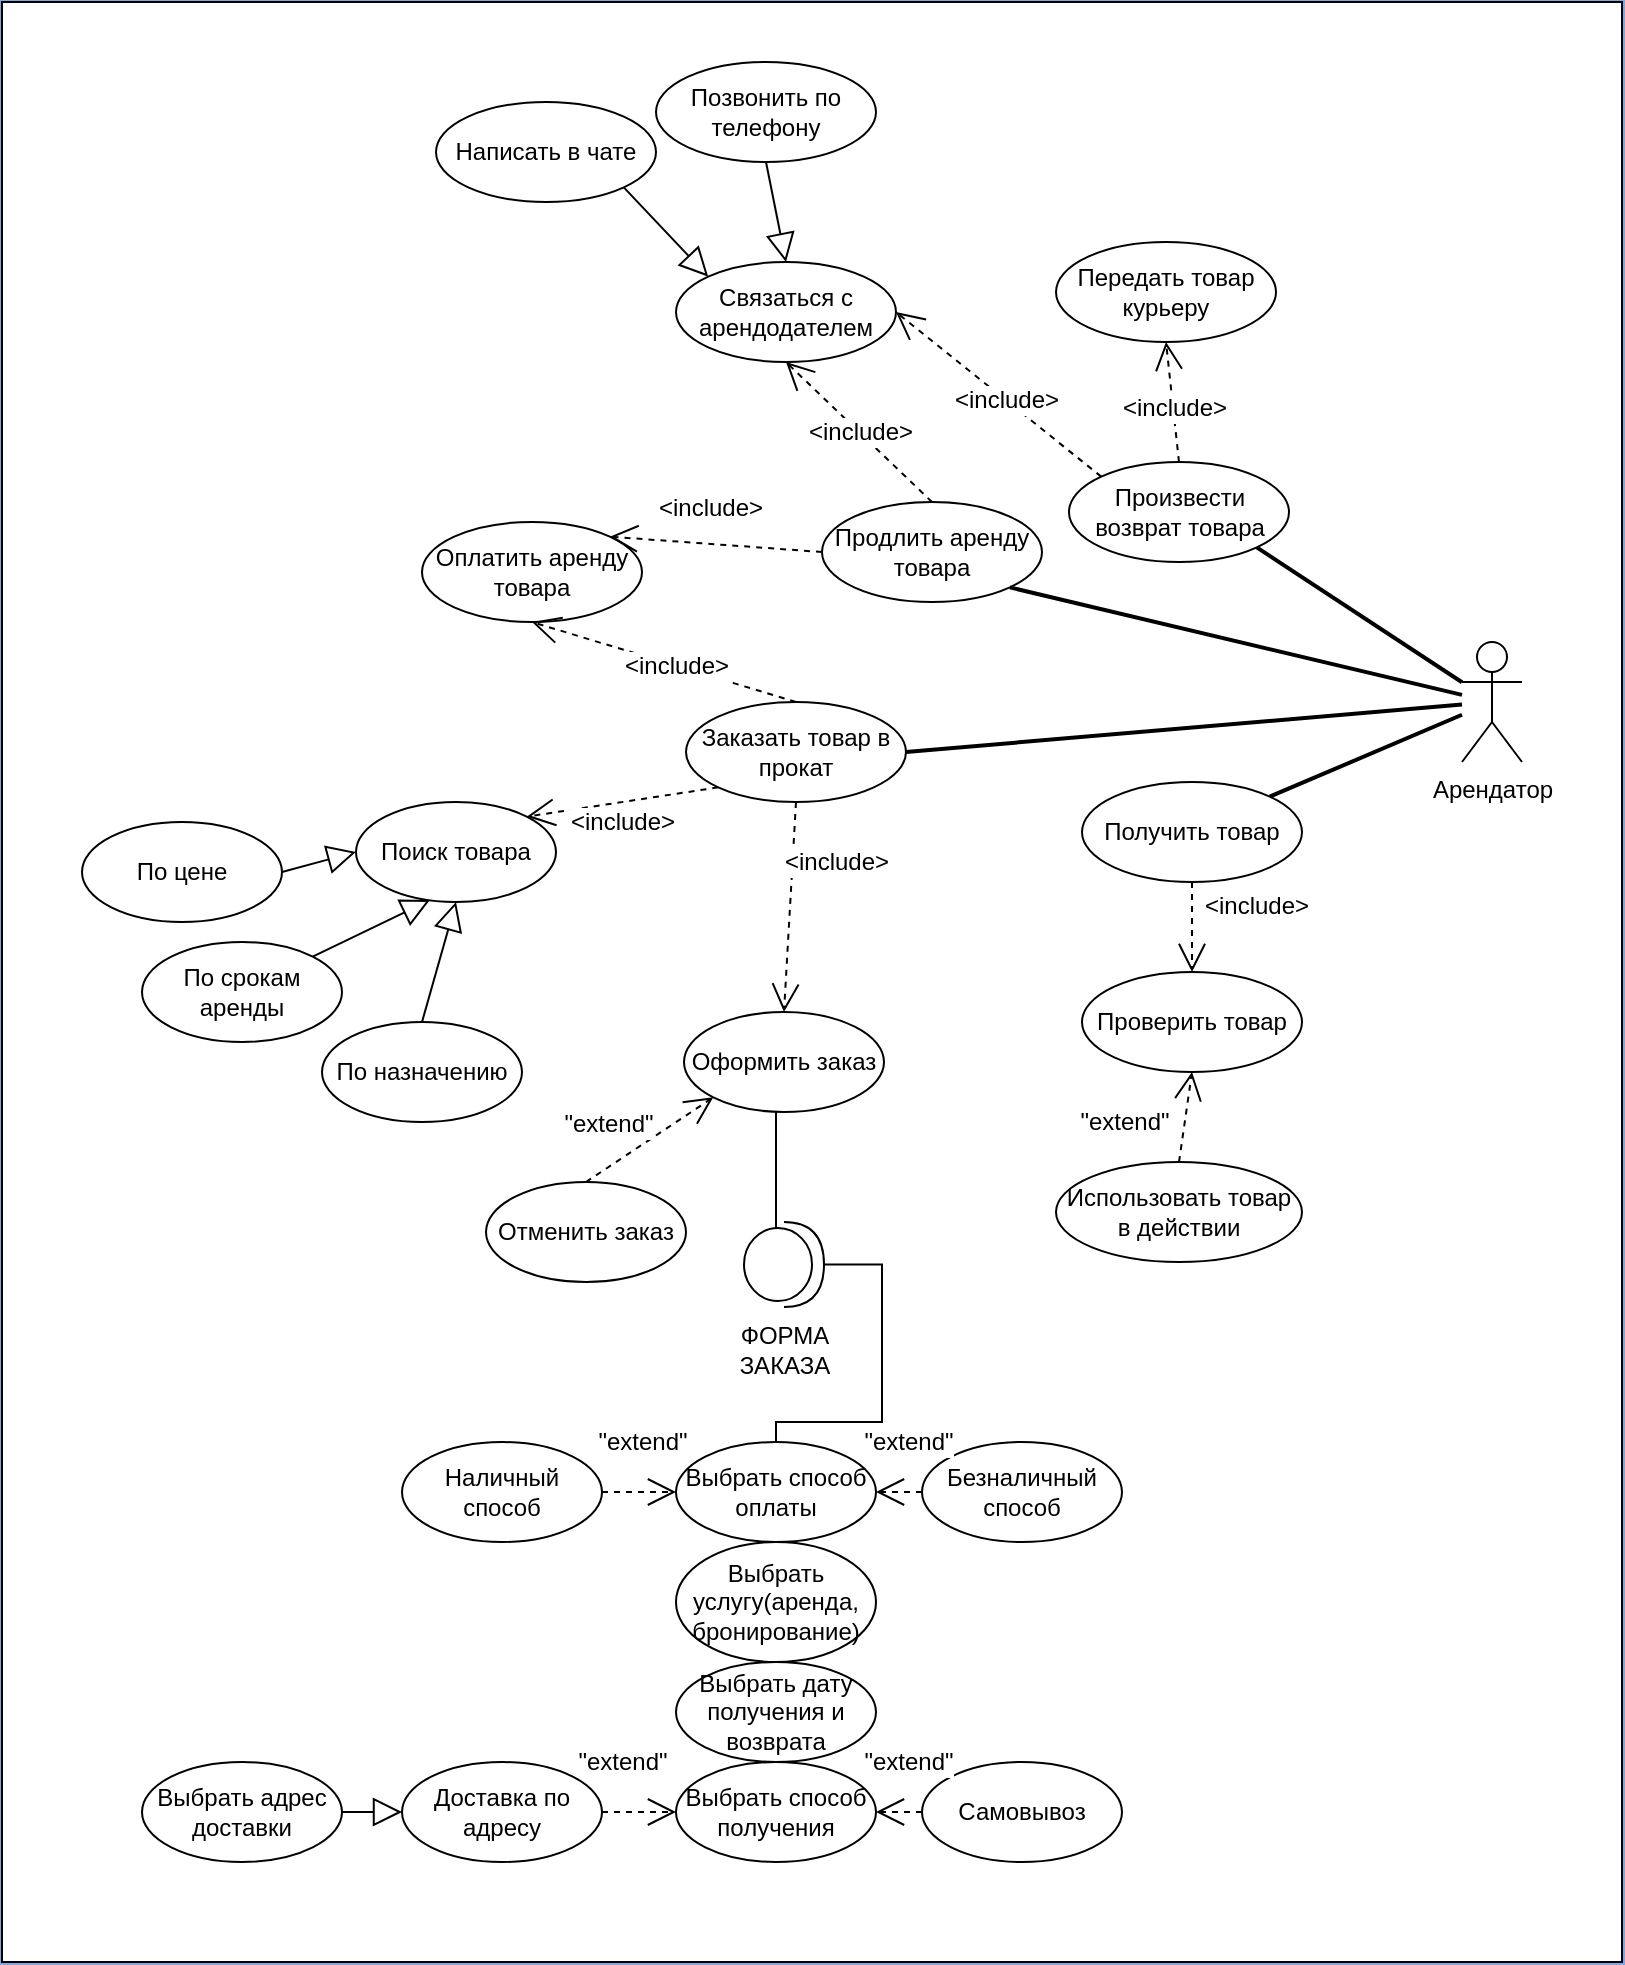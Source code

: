 <mxfile version="14.6.9" type="github">
  <diagram id="ZwnTsQdj2YsQ4eZyknDP" name="Page-1">
    <mxGraphModel dx="846" dy="829" grid="1" gridSize="10" guides="1" tooltips="1" connect="1" arrows="1" fold="1" page="1" pageScale="1" pageWidth="827" pageHeight="1169" background="#7EA6E0" math="0" shadow="0">
      <root>
        <mxCell id="0" />
        <mxCell id="1" parent="0" />
        <mxCell id="ngTAUGNhP66DBJBYgdPT-110" value="" style="rounded=0;whiteSpace=wrap;html=1;fontSize=12;shadow=0;" parent="1" vertex="1">
          <mxGeometry x="900" y="50" width="810" height="980" as="geometry" />
        </mxCell>
        <mxCell id="SECi2cDUqw07FHAR2u1D-1" value="Поиск товара" style="ellipse;whiteSpace=wrap;html=1;" parent="1" vertex="1">
          <mxGeometry x="1077" y="450" width="100" height="50" as="geometry" />
        </mxCell>
        <mxCell id="SECi2cDUqw07FHAR2u1D-3" value="Заказать товар в прокат" style="ellipse;whiteSpace=wrap;html=1;" parent="1" vertex="1">
          <mxGeometry x="1242" y="400" width="110" height="50" as="geometry" />
        </mxCell>
        <mxCell id="ngTAUGNhP66DBJBYgdPT-4" value="Арендатор&lt;br&gt;" style="shape=umlActor;verticalLabelPosition=bottom;verticalAlign=top;html=1;" parent="1" vertex="1">
          <mxGeometry x="1630" y="370" width="30" height="60" as="geometry" />
        </mxCell>
        <mxCell id="ngTAUGNhP66DBJBYgdPT-43" style="edgeStyle=orthogonalEdgeStyle;rounded=0;sketch=0;jumpSize=6;orthogonalLoop=1;jettySize=auto;html=1;entryX=0.4;entryY=0.076;entryDx=0;entryDy=0;entryPerimeter=0;shadow=0;fontSize=12;endArrow=none;endFill=0;endSize=12;strokeWidth=1;" parent="1" source="ngTAUGNhP66DBJBYgdPT-8" target="ngTAUGNhP66DBJBYgdPT-42" edge="1">
          <mxGeometry relative="1" as="geometry">
            <Array as="points">
              <mxPoint x="1287" y="620" />
              <mxPoint x="1287" y="620" />
            </Array>
          </mxGeometry>
        </mxCell>
        <mxCell id="ngTAUGNhP66DBJBYgdPT-8" value="Оформить заказ" style="ellipse;whiteSpace=wrap;html=1;" parent="1" vertex="1">
          <mxGeometry x="1241" y="555" width="100" height="50" as="geometry" />
        </mxCell>
        <mxCell id="ngTAUGNhP66DBJBYgdPT-13" value="По назначению" style="ellipse;whiteSpace=wrap;html=1;" parent="1" vertex="1">
          <mxGeometry x="1060" y="560" width="100" height="50" as="geometry" />
        </mxCell>
        <mxCell id="ngTAUGNhP66DBJBYgdPT-14" value="По цене" style="ellipse;whiteSpace=wrap;html=1;" parent="1" vertex="1">
          <mxGeometry x="940" y="460" width="100" height="50" as="geometry" />
        </mxCell>
        <mxCell id="ngTAUGNhP66DBJBYgdPT-15" value="По срокам аренды" style="ellipse;whiteSpace=wrap;html=1;" parent="1" vertex="1">
          <mxGeometry x="970" y="520" width="100" height="50" as="geometry" />
        </mxCell>
        <mxCell id="ngTAUGNhP66DBJBYgdPT-22" value="&amp;lt;include&amp;gt;" style="endArrow=open;endSize=12;dashed=1;html=1;fontSize=12;entryX=0.5;entryY=0;entryDx=0;entryDy=0;exitX=0.5;exitY=1;exitDx=0;exitDy=0;" parent="1" source="SECi2cDUqw07FHAR2u1D-3" target="ngTAUGNhP66DBJBYgdPT-8" edge="1">
          <mxGeometry x="-0.459" y="22" width="160" relative="1" as="geometry">
            <mxPoint x="1186" y="440" as="sourcePoint" />
            <mxPoint x="1437" y="514.5" as="targetPoint" />
            <Array as="points" />
            <mxPoint as="offset" />
          </mxGeometry>
        </mxCell>
        <mxCell id="ngTAUGNhP66DBJBYgdPT-28" value="&amp;lt;include&amp;gt;" style="endArrow=open;endSize=12;dashed=1;html=1;fontSize=12;entryX=1;entryY=0;entryDx=0;entryDy=0;exitX=0;exitY=1;exitDx=0;exitDy=0;" parent="1" source="SECi2cDUqw07FHAR2u1D-3" target="SECi2cDUqw07FHAR2u1D-1" edge="1">
          <mxGeometry x="0.036" y="10" width="160" relative="1" as="geometry">
            <mxPoint x="1167" y="450" as="sourcePoint" />
            <mxPoint x="1112" y="485" as="targetPoint" />
            <Array as="points" />
            <mxPoint as="offset" />
          </mxGeometry>
        </mxCell>
        <mxCell id="ngTAUGNhP66DBJBYgdPT-29" value="" style="endArrow=block;endFill=0;endSize=12;html=1;exitX=1;exitY=0.5;exitDx=0;exitDy=0;entryX=0;entryY=0.5;entryDx=0;entryDy=0;" parent="1" source="ngTAUGNhP66DBJBYgdPT-14" target="SECi2cDUqw07FHAR2u1D-1" edge="1">
          <mxGeometry width="160" relative="1" as="geometry">
            <mxPoint x="831" y="750" as="sourcePoint" />
            <mxPoint x="991" y="750" as="targetPoint" />
          </mxGeometry>
        </mxCell>
        <mxCell id="ngTAUGNhP66DBJBYgdPT-30" value="" style="endArrow=block;endFill=0;endSize=12;html=1;entryX=0.37;entryY=0.98;entryDx=0;entryDy=0;exitX=1;exitY=0;exitDx=0;exitDy=0;entryPerimeter=0;" parent="1" source="ngTAUGNhP66DBJBYgdPT-15" target="SECi2cDUqw07FHAR2u1D-1" edge="1">
          <mxGeometry width="160" relative="1" as="geometry">
            <mxPoint x="637" y="870" as="sourcePoint" />
            <mxPoint x="797" y="870" as="targetPoint" />
          </mxGeometry>
        </mxCell>
        <mxCell id="ngTAUGNhP66DBJBYgdPT-31" value="" style="endArrow=block;endFill=0;endSize=12;html=1;exitX=0.5;exitY=0;exitDx=0;exitDy=0;entryX=0.5;entryY=1;entryDx=0;entryDy=0;" parent="1" source="ngTAUGNhP66DBJBYgdPT-13" target="SECi2cDUqw07FHAR2u1D-1" edge="1">
          <mxGeometry width="160" relative="1" as="geometry">
            <mxPoint x="962.355" y="644.642" as="sourcePoint" />
            <mxPoint x="1037" y="630" as="targetPoint" />
          </mxGeometry>
        </mxCell>
        <mxCell id="ngTAUGNhP66DBJBYgdPT-38" value="" style="endArrow=open;html=1;shadow=0;strokeWidth=1;dashed=1;endFill=0;endSize=12;sketch=0;exitX=0.5;exitY=0;exitDx=0;exitDy=0;entryX=0;entryY=1;entryDx=0;entryDy=0;" parent="1" source="ngTAUGNhP66DBJBYgdPT-40" target="ngTAUGNhP66DBJBYgdPT-8" edge="1">
          <mxGeometry width="50" height="50" relative="1" as="geometry">
            <mxPoint x="1304" y="630" as="sourcePoint" />
            <mxPoint x="1217" y="716" as="targetPoint" />
          </mxGeometry>
        </mxCell>
        <mxCell id="ngTAUGNhP66DBJBYgdPT-39" value="&quot;extend&quot;" style="edgeLabel;html=1;align=center;verticalAlign=middle;resizable=0;points=[];fontSize=12;" parent="ngTAUGNhP66DBJBYgdPT-38" vertex="1" connectable="0">
          <mxGeometry x="0.188" y="-2" relative="1" as="geometry">
            <mxPoint x="-28" y="-6" as="offset" />
          </mxGeometry>
        </mxCell>
        <mxCell id="ngTAUGNhP66DBJBYgdPT-40" value="Отменить заказ" style="ellipse;whiteSpace=wrap;html=1;" parent="1" vertex="1">
          <mxGeometry x="1142" y="640" width="100" height="50" as="geometry" />
        </mxCell>
        <mxCell id="ngTAUGNhP66DBJBYgdPT-48" style="edgeStyle=orthogonalEdgeStyle;rounded=0;sketch=0;jumpSize=6;orthogonalLoop=1;jettySize=auto;html=1;exitX=1;exitY=0.5;exitDx=0;exitDy=0;exitPerimeter=0;shadow=0;fontSize=12;endArrow=none;endFill=0;endSize=12;strokeWidth=1;" parent="1" source="ngTAUGNhP66DBJBYgdPT-42" edge="1">
          <mxGeometry relative="1" as="geometry">
            <Array as="points">
              <mxPoint x="1340" y="681" />
              <mxPoint x="1340" y="760" />
              <mxPoint x="1287" y="760" />
            </Array>
            <mxPoint x="1287" y="770" as="targetPoint" />
          </mxGeometry>
        </mxCell>
        <mxCell id="ngTAUGNhP66DBJBYgdPT-42" value="ФОРМА&lt;br&gt;ЗАКАЗА" style="shape=providedRequiredInterface;html=1;verticalLabelPosition=bottom;fontSize=12;rotation=0;" parent="1" vertex="1">
          <mxGeometry x="1271" y="660" width="40" height="42.5" as="geometry" />
        </mxCell>
        <mxCell id="ngTAUGNhP66DBJBYgdPT-71" value="Произвести возврат товара" style="ellipse;whiteSpace=wrap;html=1;" parent="1" vertex="1">
          <mxGeometry x="1433.5" y="280" width="110" height="50" as="geometry" />
        </mxCell>
        <mxCell id="ngTAUGNhP66DBJBYgdPT-74" value="&amp;lt;include&amp;gt;" style="endArrow=open;endSize=12;dashed=1;html=1;fontSize=12;exitX=0;exitY=0;exitDx=0;exitDy=0;entryX=1;entryY=0.5;entryDx=0;entryDy=0;" parent="1" source="ngTAUGNhP66DBJBYgdPT-71" target="ngTAUGNhP66DBJBYgdPT-75" edge="1">
          <mxGeometry x="-0.084" width="160" relative="1" as="geometry">
            <mxPoint x="1237" y="280" as="sourcePoint" />
            <mxPoint x="1197" y="240" as="targetPoint" />
            <Array as="points" />
            <mxPoint as="offset" />
          </mxGeometry>
        </mxCell>
        <mxCell id="ngTAUGNhP66DBJBYgdPT-75" value="Связаться с арендодателем" style="ellipse;whiteSpace=wrap;html=1;" parent="1" vertex="1">
          <mxGeometry x="1237" y="180" width="110" height="50" as="geometry" />
        </mxCell>
        <mxCell id="ngTAUGNhP66DBJBYgdPT-77" value="Написать в чате" style="ellipse;whiteSpace=wrap;html=1;" parent="1" vertex="1">
          <mxGeometry x="1117" y="100" width="110" height="50" as="geometry" />
        </mxCell>
        <mxCell id="ngTAUGNhP66DBJBYgdPT-78" value="Позвонить по телефону" style="ellipse;whiteSpace=wrap;html=1;" parent="1" vertex="1">
          <mxGeometry x="1227" y="80" width="110" height="50" as="geometry" />
        </mxCell>
        <mxCell id="ngTAUGNhP66DBJBYgdPT-79" value="" style="endArrow=block;endFill=0;endSize=12;html=1;exitX=1;exitY=1;exitDx=0;exitDy=0;entryX=0;entryY=0;entryDx=0;entryDy=0;" parent="1" source="ngTAUGNhP66DBJBYgdPT-77" target="ngTAUGNhP66DBJBYgdPT-75" edge="1">
          <mxGeometry width="160" relative="1" as="geometry">
            <mxPoint x="947" y="280" as="sourcePoint" />
            <mxPoint x="1237" y="160" as="targetPoint" />
          </mxGeometry>
        </mxCell>
        <mxCell id="ngTAUGNhP66DBJBYgdPT-80" value="" style="endArrow=block;endFill=0;endSize=12;html=1;exitX=0.5;exitY=1;exitDx=0;exitDy=0;entryX=0.5;entryY=0;entryDx=0;entryDy=0;" parent="1" source="ngTAUGNhP66DBJBYgdPT-78" target="ngTAUGNhP66DBJBYgdPT-75" edge="1">
          <mxGeometry width="160" relative="1" as="geometry">
            <mxPoint x="1337" y="145" as="sourcePoint" />
            <mxPoint x="1412.01" y="185" as="targetPoint" />
          </mxGeometry>
        </mxCell>
        <mxCell id="ngTAUGNhP66DBJBYgdPT-81" value="Передать товар курьеру" style="ellipse;whiteSpace=wrap;html=1;" parent="1" vertex="1">
          <mxGeometry x="1427" y="170" width="110" height="50" as="geometry" />
        </mxCell>
        <mxCell id="ngTAUGNhP66DBJBYgdPT-82" value="&amp;lt;include&amp;gt;" style="endArrow=open;endSize=12;dashed=1;html=1;fontSize=12;exitX=0.5;exitY=0;exitDx=0;exitDy=0;entryX=0.5;entryY=1;entryDx=0;entryDy=0;" parent="1" source="ngTAUGNhP66DBJBYgdPT-71" target="ngTAUGNhP66DBJBYgdPT-81" edge="1">
          <mxGeometry x="-0.084" width="160" relative="1" as="geometry">
            <mxPoint x="1372" y="300" as="sourcePoint" />
            <mxPoint x="1322" y="280" as="targetPoint" />
            <Array as="points" />
            <mxPoint as="offset" />
          </mxGeometry>
        </mxCell>
        <mxCell id="ngTAUGNhP66DBJBYgdPT-84" value="Получить товар" style="ellipse;whiteSpace=wrap;html=1;" parent="1" vertex="1">
          <mxGeometry x="1440" y="440" width="110" height="50" as="geometry" />
        </mxCell>
        <mxCell id="ngTAUGNhP66DBJBYgdPT-85" value="Проверить товар" style="ellipse;whiteSpace=wrap;html=1;" parent="1" vertex="1">
          <mxGeometry x="1440" y="535" width="110" height="50" as="geometry" />
        </mxCell>
        <mxCell id="ngTAUGNhP66DBJBYgdPT-87" value="&amp;lt;include&amp;gt;" style="endArrow=open;endSize=12;dashed=1;html=1;fontSize=12;exitX=0.5;exitY=1;exitDx=0;exitDy=0;entryX=0.5;entryY=0;entryDx=0;entryDy=0;" parent="1" source="ngTAUGNhP66DBJBYgdPT-84" target="ngTAUGNhP66DBJBYgdPT-85" edge="1">
          <mxGeometry x="-0.483" y="32" width="160" relative="1" as="geometry">
            <mxPoint x="1447.001" y="532.678" as="sourcePoint" />
            <mxPoint x="1538.11" y="580" as="targetPoint" />
            <Array as="points" />
            <mxPoint as="offset" />
          </mxGeometry>
        </mxCell>
        <mxCell id="ngTAUGNhP66DBJBYgdPT-92" value="Использовать товар в действии" style="ellipse;whiteSpace=wrap;html=1;" parent="1" vertex="1">
          <mxGeometry x="1427" y="630" width="123" height="50" as="geometry" />
        </mxCell>
        <mxCell id="ngTAUGNhP66DBJBYgdPT-94" value="" style="endArrow=open;html=1;shadow=0;strokeWidth=1;dashed=1;endFill=0;endSize=12;sketch=0;entryX=0.5;entryY=1;entryDx=0;entryDy=0;exitX=0.5;exitY=0;exitDx=0;exitDy=0;" parent="1" source="ngTAUGNhP66DBJBYgdPT-92" target="ngTAUGNhP66DBJBYgdPT-85" edge="1">
          <mxGeometry width="50" height="50" relative="1" as="geometry">
            <mxPoint x="1477" y="720" as="sourcePoint" />
            <mxPoint x="1571" y="784.75" as="targetPoint" />
          </mxGeometry>
        </mxCell>
        <mxCell id="ngTAUGNhP66DBJBYgdPT-95" value="&quot;extend&quot;" style="edgeLabel;html=1;align=center;verticalAlign=middle;resizable=0;points=[];fontSize=12;" parent="ngTAUGNhP66DBJBYgdPT-94" vertex="1" connectable="0">
          <mxGeometry x="0.188" y="-2" relative="1" as="geometry">
            <mxPoint x="-34" y="6" as="offset" />
          </mxGeometry>
        </mxCell>
        <mxCell id="ngTAUGNhP66DBJBYgdPT-97" value="" style="endArrow=none;endFill=0;endSize=12;html=1;rounded=1;strokeWidth=2;exitX=1;exitY=0.5;exitDx=0;exitDy=0;" parent="1" source="SECi2cDUqw07FHAR2u1D-3" target="ngTAUGNhP66DBJBYgdPT-4" edge="1">
          <mxGeometry width="160" relative="1" as="geometry">
            <mxPoint x="1417" y="520" as="sourcePoint" />
            <mxPoint x="1577" y="520" as="targetPoint" />
          </mxGeometry>
        </mxCell>
        <mxCell id="ngTAUGNhP66DBJBYgdPT-98" value="" style="endArrow=none;endFill=0;endSize=12;html=1;rounded=1;strokeWidth=2;exitX=1;exitY=1;exitDx=0;exitDy=0;" parent="1" source="ngTAUGNhP66DBJBYgdPT-71" target="ngTAUGNhP66DBJBYgdPT-4" edge="1">
          <mxGeometry width="160" relative="1" as="geometry">
            <mxPoint x="1177" y="370" as="sourcePoint" />
            <mxPoint x="1417" y="400" as="targetPoint" />
          </mxGeometry>
        </mxCell>
        <mxCell id="ngTAUGNhP66DBJBYgdPT-99" value="" style="endArrow=none;endFill=0;endSize=12;html=1;rounded=1;strokeWidth=2;exitX=1;exitY=0;exitDx=0;exitDy=0;" parent="1" source="ngTAUGNhP66DBJBYgdPT-84" target="ngTAUGNhP66DBJBYgdPT-4" edge="1">
          <mxGeometry width="160" relative="1" as="geometry">
            <mxPoint x="1247" y="445" as="sourcePoint" />
            <mxPoint x="1417" y="450" as="targetPoint" />
          </mxGeometry>
        </mxCell>
        <mxCell id="ngTAUGNhP66DBJBYgdPT-100" value="Продлить аренду товара" style="ellipse;whiteSpace=wrap;html=1;" parent="1" vertex="1">
          <mxGeometry x="1310" y="300" width="110" height="50" as="geometry" />
        </mxCell>
        <mxCell id="ngTAUGNhP66DBJBYgdPT-102" value="Оплатить аренду&lt;br&gt;товара" style="ellipse;whiteSpace=wrap;html=1;" parent="1" vertex="1">
          <mxGeometry x="1110" y="310" width="110" height="50" as="geometry" />
        </mxCell>
        <mxCell id="ngTAUGNhP66DBJBYgdPT-105" value="&amp;lt;include&amp;gt;" style="endArrow=open;endSize=12;dashed=1;html=1;fontSize=12;exitX=0.5;exitY=0;exitDx=0;exitDy=0;entryX=0.5;entryY=1;entryDx=0;entryDy=0;" parent="1" source="ngTAUGNhP66DBJBYgdPT-100" target="ngTAUGNhP66DBJBYgdPT-75" edge="1">
          <mxGeometry width="160" relative="1" as="geometry">
            <mxPoint x="1384" y="305" as="sourcePoint" />
            <mxPoint x="1194" y="265" as="targetPoint" />
            <Array as="points" />
            <mxPoint as="offset" />
          </mxGeometry>
        </mxCell>
        <mxCell id="ngTAUGNhP66DBJBYgdPT-106" value="&amp;lt;include&amp;gt;" style="endArrow=open;endSize=12;dashed=1;html=1;fontSize=12;exitX=0;exitY=0.5;exitDx=0;exitDy=0;entryX=1;entryY=0;entryDx=0;entryDy=0;" parent="1" source="ngTAUGNhP66DBJBYgdPT-100" target="ngTAUGNhP66DBJBYgdPT-102" edge="1">
          <mxGeometry x="0.068" y="-18" width="160" relative="1" as="geometry">
            <mxPoint x="1177" y="260" as="sourcePoint" />
            <mxPoint x="987" y="220" as="targetPoint" />
            <Array as="points" />
            <mxPoint as="offset" />
          </mxGeometry>
        </mxCell>
        <mxCell id="ngTAUGNhP66DBJBYgdPT-107" value="&amp;lt;include&amp;gt;" style="endArrow=open;endSize=12;dashed=1;html=1;fontSize=12;exitX=0.5;exitY=0;exitDx=0;exitDy=0;entryX=0.5;entryY=1;entryDx=0;entryDy=0;" parent="1" source="SECi2cDUqw07FHAR2u1D-3" target="ngTAUGNhP66DBJBYgdPT-102" edge="1">
          <mxGeometry x="-0.084" width="160" relative="1" as="geometry">
            <mxPoint x="1147" y="340" as="sourcePoint" />
            <mxPoint x="957" y="300" as="targetPoint" />
            <Array as="points" />
            <mxPoint as="offset" />
          </mxGeometry>
        </mxCell>
        <mxCell id="ngTAUGNhP66DBJBYgdPT-108" value="" style="endArrow=none;endFill=0;endSize=12;html=1;rounded=1;strokeWidth=2;exitX=1;exitY=1;exitDx=0;exitDy=0;" parent="1" source="ngTAUGNhP66DBJBYgdPT-100" target="ngTAUGNhP66DBJBYgdPT-4" edge="1">
          <mxGeometry width="160" relative="1" as="geometry">
            <mxPoint x="1222" y="383.88" as="sourcePoint" />
            <mxPoint x="1542" y="390" as="targetPoint" />
          </mxGeometry>
        </mxCell>
        <mxCell id="Q_d8XJE9VoqQTzxeZHrw-2" value="Самовывоз" style="ellipse;whiteSpace=wrap;html=1;" vertex="1" parent="1">
          <mxGeometry x="1360" y="930" width="100" height="50" as="geometry" />
        </mxCell>
        <mxCell id="Q_d8XJE9VoqQTzxeZHrw-4" value="Безналичный&lt;br&gt;способ" style="ellipse;whiteSpace=wrap;html=1;" vertex="1" parent="1">
          <mxGeometry x="1360" y="770" width="100" height="50" as="geometry" />
        </mxCell>
        <mxCell id="Q_d8XJE9VoqQTzxeZHrw-5" value="Наличный способ" style="ellipse;whiteSpace=wrap;html=1;" vertex="1" parent="1">
          <mxGeometry x="1100" y="770" width="100" height="50" as="geometry" />
        </mxCell>
        <mxCell id="Q_d8XJE9VoqQTzxeZHrw-9" value="Выбрать способ получения" style="ellipse;whiteSpace=wrap;html=1;" vertex="1" parent="1">
          <mxGeometry x="1237" y="930" width="100" height="50" as="geometry" />
        </mxCell>
        <mxCell id="Q_d8XJE9VoqQTzxeZHrw-10" value="Доставка по адресу" style="ellipse;whiteSpace=wrap;html=1;" vertex="1" parent="1">
          <mxGeometry x="1100" y="930" width="100" height="50" as="geometry" />
        </mxCell>
        <mxCell id="Q_d8XJE9VoqQTzxeZHrw-11" value="Выбрать адрес доставки" style="ellipse;whiteSpace=wrap;html=1;" vertex="1" parent="1">
          <mxGeometry x="970" y="930" width="100" height="50" as="geometry" />
        </mxCell>
        <mxCell id="Q_d8XJE9VoqQTzxeZHrw-12" value="Выбрать дату получения и возврата" style="ellipse;whiteSpace=wrap;html=1;" vertex="1" parent="1">
          <mxGeometry x="1237" y="880" width="100" height="50" as="geometry" />
        </mxCell>
        <mxCell id="Q_d8XJE9VoqQTzxeZHrw-13" value="Выбрать услугу(аренда, бронирование)" style="ellipse;whiteSpace=wrap;html=1;" vertex="1" parent="1">
          <mxGeometry x="1237" y="820" width="100" height="60" as="geometry" />
        </mxCell>
        <mxCell id="Q_d8XJE9VoqQTzxeZHrw-14" value="Выбрать способ оплаты" style="ellipse;whiteSpace=wrap;html=1;" vertex="1" parent="1">
          <mxGeometry x="1237" y="770" width="100" height="50" as="geometry" />
        </mxCell>
        <mxCell id="Q_d8XJE9VoqQTzxeZHrw-15" value="" style="endArrow=open;html=1;shadow=0;strokeWidth=1;dashed=1;endFill=0;endSize=12;sketch=0;exitX=1;exitY=0.5;exitDx=0;exitDy=0;entryX=0;entryY=0.5;entryDx=0;entryDy=0;" edge="1" parent="1" source="Q_d8XJE9VoqQTzxeZHrw-5" target="Q_d8XJE9VoqQTzxeZHrw-14">
          <mxGeometry width="50" height="50" relative="1" as="geometry">
            <mxPoint x="1178.36" y="752.32" as="sourcePoint" />
            <mxPoint x="1242.005" y="709.998" as="targetPoint" />
          </mxGeometry>
        </mxCell>
        <mxCell id="Q_d8XJE9VoqQTzxeZHrw-16" value="&quot;extend&quot;" style="edgeLabel;html=1;align=center;verticalAlign=middle;resizable=0;points=[];fontSize=12;" vertex="1" connectable="0" parent="Q_d8XJE9VoqQTzxeZHrw-15">
          <mxGeometry x="0.188" y="-2" relative="1" as="geometry">
            <mxPoint x="-2" y="-27" as="offset" />
          </mxGeometry>
        </mxCell>
        <mxCell id="Q_d8XJE9VoqQTzxeZHrw-17" value="" style="endArrow=open;html=1;shadow=0;strokeWidth=1;dashed=1;endFill=0;endSize=12;sketch=0;exitX=0;exitY=0.5;exitDx=0;exitDy=0;entryX=1;entryY=0.5;entryDx=0;entryDy=0;" edge="1" parent="1" source="Q_d8XJE9VoqQTzxeZHrw-4" target="Q_d8XJE9VoqQTzxeZHrw-14">
          <mxGeometry width="50" height="50" relative="1" as="geometry">
            <mxPoint x="1396.36" y="752.32" as="sourcePoint" />
            <mxPoint x="1450" y="720" as="targetPoint" />
          </mxGeometry>
        </mxCell>
        <mxCell id="Q_d8XJE9VoqQTzxeZHrw-18" value="&quot;extend&quot;" style="edgeLabel;html=1;align=center;verticalAlign=middle;resizable=0;points=[];fontSize=12;" vertex="1" connectable="0" parent="Q_d8XJE9VoqQTzxeZHrw-17">
          <mxGeometry x="0.188" y="-2" relative="1" as="geometry">
            <mxPoint x="6" y="-23" as="offset" />
          </mxGeometry>
        </mxCell>
        <mxCell id="Q_d8XJE9VoqQTzxeZHrw-19" value="" style="endArrow=open;html=1;shadow=0;strokeWidth=1;dashed=1;endFill=0;endSize=12;sketch=0;exitX=1;exitY=0.5;exitDx=0;exitDy=0;entryX=0;entryY=0.5;entryDx=0;entryDy=0;" edge="1" parent="1" source="Q_d8XJE9VoqQTzxeZHrw-10" target="Q_d8XJE9VoqQTzxeZHrw-9">
          <mxGeometry width="50" height="50" relative="1" as="geometry">
            <mxPoint x="1173.36" y="892.32" as="sourcePoint" />
            <mxPoint x="1237.005" y="849.998" as="targetPoint" />
          </mxGeometry>
        </mxCell>
        <mxCell id="Q_d8XJE9VoqQTzxeZHrw-20" value="&quot;extend&quot;" style="edgeLabel;html=1;align=center;verticalAlign=middle;resizable=0;points=[];fontSize=12;" vertex="1" connectable="0" parent="Q_d8XJE9VoqQTzxeZHrw-19">
          <mxGeometry x="0.188" y="-2" relative="1" as="geometry">
            <mxPoint x="-12" y="-27" as="offset" />
          </mxGeometry>
        </mxCell>
        <mxCell id="Q_d8XJE9VoqQTzxeZHrw-21" value="" style="endArrow=open;html=1;shadow=0;strokeWidth=1;dashed=1;endFill=0;endSize=12;sketch=0;exitX=0;exitY=0.5;exitDx=0;exitDy=0;" edge="1" parent="1" source="Q_d8XJE9VoqQTzxeZHrw-2" target="Q_d8XJE9VoqQTzxeZHrw-9">
          <mxGeometry width="50" height="50" relative="1" as="geometry">
            <mxPoint x="1363.36" y="912.32" as="sourcePoint" />
            <mxPoint x="1427.005" y="869.998" as="targetPoint" />
          </mxGeometry>
        </mxCell>
        <mxCell id="Q_d8XJE9VoqQTzxeZHrw-22" value="&quot;extend&quot;" style="edgeLabel;html=1;align=center;verticalAlign=middle;resizable=0;points=[];fontSize=12;" vertex="1" connectable="0" parent="Q_d8XJE9VoqQTzxeZHrw-21">
          <mxGeometry x="0.188" y="-2" relative="1" as="geometry">
            <mxPoint x="6" y="-23" as="offset" />
          </mxGeometry>
        </mxCell>
        <mxCell id="Q_d8XJE9VoqQTzxeZHrw-25" value="" style="endArrow=block;endFill=0;endSize=12;html=1;exitX=1;exitY=0.5;exitDx=0;exitDy=0;entryX=0;entryY=0.5;entryDx=0;entryDy=0;" edge="1" parent="1" source="Q_d8XJE9VoqQTzxeZHrw-11" target="Q_d8XJE9VoqQTzxeZHrw-10">
          <mxGeometry width="160" relative="1" as="geometry">
            <mxPoint x="1070" y="920" as="sourcePoint" />
            <mxPoint x="1087" y="860" as="targetPoint" />
          </mxGeometry>
        </mxCell>
      </root>
    </mxGraphModel>
  </diagram>
</mxfile>
